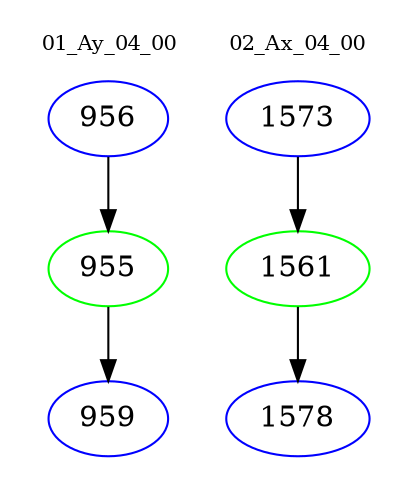 digraph{
subgraph cluster_0 {
color = white
label = "01_Ay_04_00";
fontsize=10;
T0_956 [label="956", color="blue"]
T0_956 -> T0_955 [color="black"]
T0_955 [label="955", color="green"]
T0_955 -> T0_959 [color="black"]
T0_959 [label="959", color="blue"]
}
subgraph cluster_1 {
color = white
label = "02_Ax_04_00";
fontsize=10;
T1_1573 [label="1573", color="blue"]
T1_1573 -> T1_1561 [color="black"]
T1_1561 [label="1561", color="green"]
T1_1561 -> T1_1578 [color="black"]
T1_1578 [label="1578", color="blue"]
}
}
